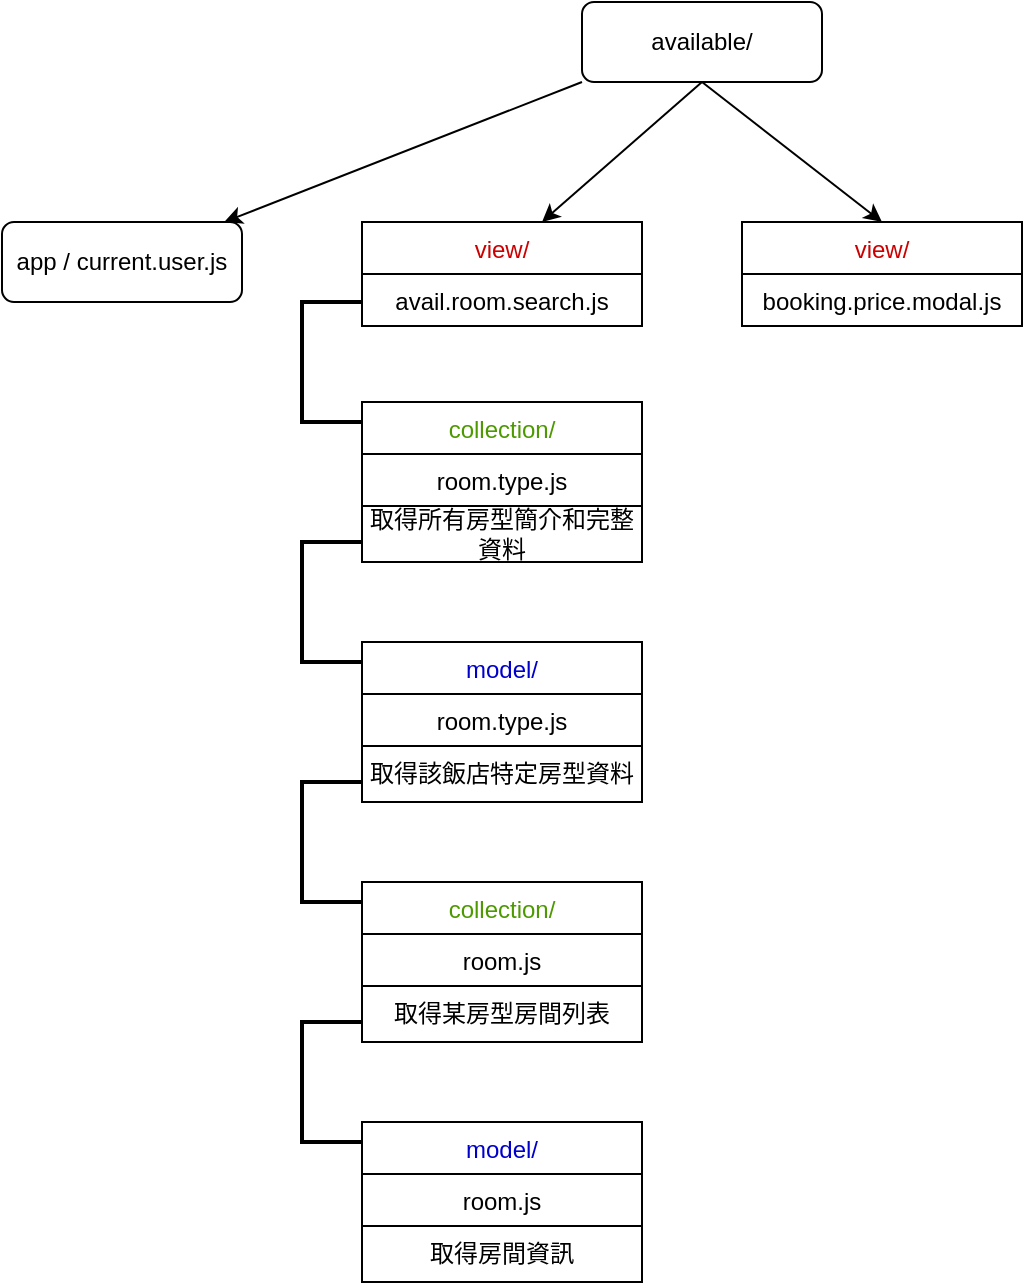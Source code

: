 <mxfile version="14.6.13" type="github">
  <diagram id="C5RBs43oDa-KdzZeNtuy" name="Page-1">
    <mxGraphModel dx="946" dy="646" grid="1" gridSize="10" guides="1" tooltips="1" connect="1" arrows="1" fold="1" page="1" pageScale="1" pageWidth="827" pageHeight="1169" math="0" shadow="0">
      <root>
        <mxCell id="WIyWlLk6GJQsqaUBKTNV-0" />
        <mxCell id="WIyWlLk6GJQsqaUBKTNV-1" parent="WIyWlLk6GJQsqaUBKTNV-0" />
        <mxCell id="WIyWlLk6GJQsqaUBKTNV-3" value="available/" style="rounded=1;whiteSpace=wrap;html=1;fontSize=12;glass=0;strokeWidth=1;shadow=0;" parent="WIyWlLk6GJQsqaUBKTNV-1" vertex="1">
          <mxGeometry x="350" y="80" width="120" height="40" as="geometry" />
        </mxCell>
        <mxCell id="u0V0xnQCRQRArqq4mK_Q-1" value="" style="endArrow=classic;html=1;exitX=0;exitY=1;exitDx=0;exitDy=0;" edge="1" parent="WIyWlLk6GJQsqaUBKTNV-1" source="WIyWlLk6GJQsqaUBKTNV-3" target="u0V0xnQCRQRArqq4mK_Q-2">
          <mxGeometry width="50" height="50" relative="1" as="geometry">
            <mxPoint x="390" y="360" as="sourcePoint" />
            <mxPoint x="250" y="220" as="targetPoint" />
          </mxGeometry>
        </mxCell>
        <mxCell id="u0V0xnQCRQRArqq4mK_Q-2" value="app / current.user.js" style="rounded=1;whiteSpace=wrap;html=1;" vertex="1" parent="WIyWlLk6GJQsqaUBKTNV-1">
          <mxGeometry x="60" y="190" width="120" height="40" as="geometry" />
        </mxCell>
        <mxCell id="u0V0xnQCRQRArqq4mK_Q-4" value="" style="endArrow=classic;html=1;exitX=0.5;exitY=1;exitDx=0;exitDy=0;entryX=0.5;entryY=0;entryDx=0;entryDy=0;" edge="1" parent="WIyWlLk6GJQsqaUBKTNV-1" source="WIyWlLk6GJQsqaUBKTNV-3">
          <mxGeometry width="50" height="50" relative="1" as="geometry">
            <mxPoint x="452.22" y="120" as="sourcePoint" />
            <mxPoint x="330" y="190" as="targetPoint" />
          </mxGeometry>
        </mxCell>
        <mxCell id="u0V0xnQCRQRArqq4mK_Q-5" value="view/" style="swimlane;fontStyle=0;childLayout=stackLayout;horizontal=1;startSize=26;horizontalStack=0;resizeParent=1;resizeParentMax=0;resizeLast=0;collapsible=1;marginBottom=0;fontColor=#CC0000;" vertex="1" parent="WIyWlLk6GJQsqaUBKTNV-1">
          <mxGeometry x="240" y="190" width="140" height="52" as="geometry" />
        </mxCell>
        <mxCell id="u0V0xnQCRQRArqq4mK_Q-6" value="avail.room.search.js" style="text;strokeColor=none;fillColor=none;align=center;verticalAlign=top;spacingLeft=4;spacingRight=4;overflow=hidden;rotatable=0;points=[[0,0.5],[1,0.5]];portConstraint=eastwest;" vertex="1" parent="u0V0xnQCRQRArqq4mK_Q-5">
          <mxGeometry y="26" width="140" height="26" as="geometry" />
        </mxCell>
        <mxCell id="u0V0xnQCRQRArqq4mK_Q-9" value="view/" style="swimlane;fontStyle=0;childLayout=stackLayout;horizontal=1;startSize=26;horizontalStack=0;resizeParent=1;resizeParentMax=0;resizeLast=0;collapsible=1;marginBottom=0;fontColor=#CC0000;" vertex="1" parent="WIyWlLk6GJQsqaUBKTNV-1">
          <mxGeometry x="430" y="190" width="140" height="52" as="geometry" />
        </mxCell>
        <mxCell id="u0V0xnQCRQRArqq4mK_Q-10" value="booking.price.modal.js" style="text;strokeColor=none;fillColor=none;align=center;verticalAlign=top;spacingLeft=4;spacingRight=4;overflow=hidden;rotatable=0;points=[[0,0.5],[1,0.5]];portConstraint=eastwest;" vertex="1" parent="u0V0xnQCRQRArqq4mK_Q-9">
          <mxGeometry y="26" width="140" height="26" as="geometry" />
        </mxCell>
        <mxCell id="u0V0xnQCRQRArqq4mK_Q-11" value="" style="endArrow=classic;html=1;entryX=0.5;entryY=0;entryDx=0;entryDy=0;exitX=0.5;exitY=1;exitDx=0;exitDy=0;" edge="1" parent="WIyWlLk6GJQsqaUBKTNV-1" source="WIyWlLk6GJQsqaUBKTNV-3" target="u0V0xnQCRQRArqq4mK_Q-9">
          <mxGeometry width="50" height="50" relative="1" as="geometry">
            <mxPoint x="450" y="120" as="sourcePoint" />
            <mxPoint x="340" y="200" as="targetPoint" />
          </mxGeometry>
        </mxCell>
        <mxCell id="u0V0xnQCRQRArqq4mK_Q-13" value="collection/" style="swimlane;fontStyle=0;childLayout=stackLayout;horizontal=1;startSize=26;horizontalStack=0;resizeParent=1;resizeParentMax=0;resizeLast=0;collapsible=1;marginBottom=0;align=center;fontColor=#4D9900;" vertex="1" parent="WIyWlLk6GJQsqaUBKTNV-1">
          <mxGeometry x="240" y="280" width="140" height="52" as="geometry" />
        </mxCell>
        <mxCell id="u0V0xnQCRQRArqq4mK_Q-14" value="room.type.js" style="text;strokeColor=none;fillColor=none;align=center;verticalAlign=top;spacingLeft=4;spacingRight=4;overflow=hidden;rotatable=0;points=[[0,0.5],[1,0.5]];portConstraint=eastwest;" vertex="1" parent="u0V0xnQCRQRArqq4mK_Q-13">
          <mxGeometry y="26" width="140" height="26" as="geometry" />
        </mxCell>
        <mxCell id="u0V0xnQCRQRArqq4mK_Q-26" value="" style="strokeWidth=2;html=1;shape=mxgraph.flowchart.annotation_1;align=left;pointerEvents=1;" vertex="1" parent="WIyWlLk6GJQsqaUBKTNV-1">
          <mxGeometry x="210" y="230" width="30" height="60" as="geometry" />
        </mxCell>
        <mxCell id="u0V0xnQCRQRArqq4mK_Q-27" value="model/" style="swimlane;fontStyle=0;childLayout=stackLayout;horizontal=1;startSize=26;horizontalStack=0;resizeParent=1;resizeParentMax=0;resizeLast=0;collapsible=1;marginBottom=0;align=center;fontColor=#0000CC;" vertex="1" parent="WIyWlLk6GJQsqaUBKTNV-1">
          <mxGeometry x="240" y="400" width="140" height="52" as="geometry" />
        </mxCell>
        <mxCell id="u0V0xnQCRQRArqq4mK_Q-28" value="room.type.js" style="text;strokeColor=none;fillColor=none;align=center;verticalAlign=top;spacingLeft=4;spacingRight=4;overflow=hidden;rotatable=0;points=[[0,0.5],[1,0.5]];portConstraint=eastwest;" vertex="1" parent="u0V0xnQCRQRArqq4mK_Q-27">
          <mxGeometry y="26" width="140" height="26" as="geometry" />
        </mxCell>
        <mxCell id="u0V0xnQCRQRArqq4mK_Q-29" style="edgeStyle=orthogonalEdgeStyle;rounded=0;orthogonalLoop=1;jettySize=auto;html=1;exitX=0.5;exitY=1;exitDx=0;exitDy=0;exitPerimeter=0;" edge="1" parent="WIyWlLk6GJQsqaUBKTNV-1" source="u0V0xnQCRQRArqq4mK_Q-26" target="u0V0xnQCRQRArqq4mK_Q-26">
          <mxGeometry relative="1" as="geometry" />
        </mxCell>
        <mxCell id="u0V0xnQCRQRArqq4mK_Q-30" value="" style="strokeWidth=2;html=1;shape=mxgraph.flowchart.annotation_1;align=left;pointerEvents=1;" vertex="1" parent="WIyWlLk6GJQsqaUBKTNV-1">
          <mxGeometry x="210" y="350" width="30" height="60" as="geometry" />
        </mxCell>
        <mxCell id="u0V0xnQCRQRArqq4mK_Q-32" value="collection/" style="swimlane;fontStyle=0;childLayout=stackLayout;horizontal=1;startSize=26;horizontalStack=0;resizeParent=1;resizeParentMax=0;resizeLast=0;collapsible=1;marginBottom=0;align=center;fontColor=#4D9900;" vertex="1" parent="WIyWlLk6GJQsqaUBKTNV-1">
          <mxGeometry x="240" y="520" width="140" height="52" as="geometry" />
        </mxCell>
        <mxCell id="u0V0xnQCRQRArqq4mK_Q-33" value="room.js" style="text;strokeColor=none;fillColor=none;align=center;verticalAlign=top;spacingLeft=4;spacingRight=4;overflow=hidden;rotatable=0;points=[[0,0.5],[1,0.5]];portConstraint=eastwest;" vertex="1" parent="u0V0xnQCRQRArqq4mK_Q-32">
          <mxGeometry y="26" width="140" height="26" as="geometry" />
        </mxCell>
        <mxCell id="u0V0xnQCRQRArqq4mK_Q-34" value="" style="strokeWidth=2;html=1;shape=mxgraph.flowchart.annotation_1;align=left;pointerEvents=1;" vertex="1" parent="WIyWlLk6GJQsqaUBKTNV-1">
          <mxGeometry x="210" y="470" width="30" height="60" as="geometry" />
        </mxCell>
        <mxCell id="u0V0xnQCRQRArqq4mK_Q-35" value="model/" style="swimlane;fontStyle=0;childLayout=stackLayout;horizontal=1;startSize=26;horizontalStack=0;resizeParent=1;resizeParentMax=0;resizeLast=0;collapsible=1;marginBottom=0;align=center;fontColor=#0000CC;shadow=0;flipV=0;" vertex="1" parent="WIyWlLk6GJQsqaUBKTNV-1">
          <mxGeometry x="240" y="640" width="140" height="52" as="geometry" />
        </mxCell>
        <mxCell id="u0V0xnQCRQRArqq4mK_Q-36" value="room.js&#xa;" style="text;strokeColor=none;fillColor=none;align=center;verticalAlign=top;spacingLeft=4;spacingRight=4;overflow=hidden;rotatable=0;points=[[0,0.5],[1,0.5]];portConstraint=eastwest;" vertex="1" parent="u0V0xnQCRQRArqq4mK_Q-35">
          <mxGeometry y="26" width="140" height="26" as="geometry" />
        </mxCell>
        <mxCell id="u0V0xnQCRQRArqq4mK_Q-37" value="" style="strokeWidth=2;html=1;shape=mxgraph.flowchart.annotation_1;align=left;pointerEvents=1;" vertex="1" parent="WIyWlLk6GJQsqaUBKTNV-1">
          <mxGeometry x="210" y="590" width="30" height="60" as="geometry" />
        </mxCell>
        <mxCell id="u0V0xnQCRQRArqq4mK_Q-43" value="&lt;font color=&quot;#000000&quot;&gt;取得房間資訊&lt;/font&gt;" style="whiteSpace=wrap;html=1;shadow=0;fontColor=#0000CC;startSize=26;" vertex="1" parent="WIyWlLk6GJQsqaUBKTNV-1">
          <mxGeometry x="240" y="692" width="140" height="28" as="geometry" />
        </mxCell>
        <mxCell id="u0V0xnQCRQRArqq4mK_Q-44" value="&lt;font color=&quot;#000000&quot;&gt;取得某房型房間列表&lt;/font&gt;" style="whiteSpace=wrap;html=1;shadow=0;fontColor=#0000CC;startSize=26;" vertex="1" parent="WIyWlLk6GJQsqaUBKTNV-1">
          <mxGeometry x="240" y="572" width="140" height="28" as="geometry" />
        </mxCell>
        <mxCell id="u0V0xnQCRQRArqq4mK_Q-45" value="&lt;font color=&quot;#000000&quot;&gt;取得該飯店特定房型資料&lt;/font&gt;" style="whiteSpace=wrap;html=1;shadow=0;fontColor=#0000CC;startSize=26;" vertex="1" parent="WIyWlLk6GJQsqaUBKTNV-1">
          <mxGeometry x="240" y="452" width="140" height="28" as="geometry" />
        </mxCell>
        <mxCell id="u0V0xnQCRQRArqq4mK_Q-46" value="&lt;font color=&quot;#000000&quot;&gt;取得所有房型簡介和完整資料&lt;/font&gt;" style="whiteSpace=wrap;html=1;shadow=0;fontColor=#0000CC;startSize=26;" vertex="1" parent="WIyWlLk6GJQsqaUBKTNV-1">
          <mxGeometry x="240" y="332" width="140" height="28" as="geometry" />
        </mxCell>
      </root>
    </mxGraphModel>
  </diagram>
</mxfile>
